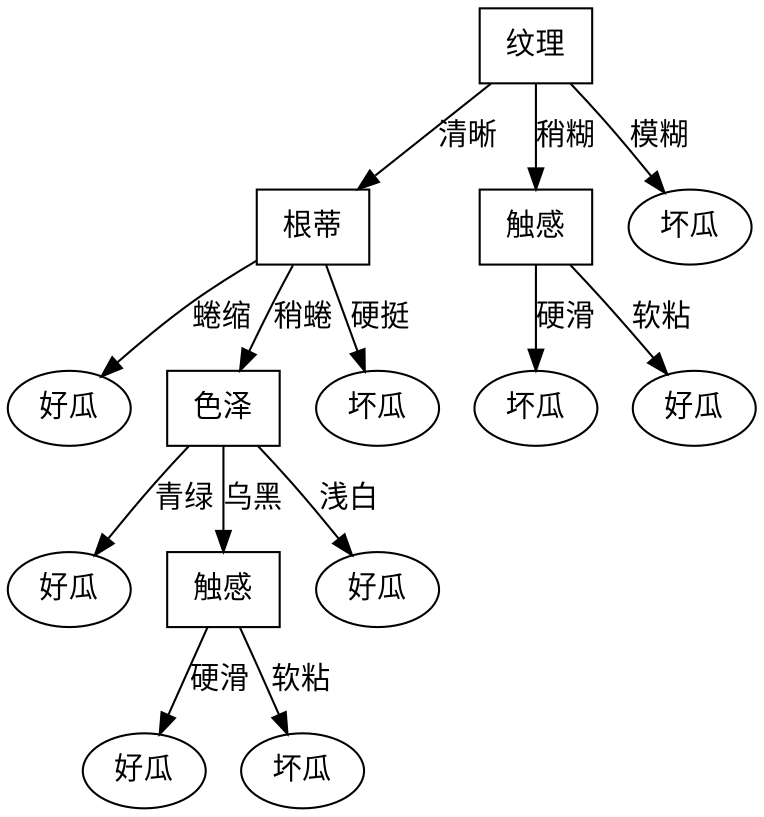 // info_gain
digraph {
	0 [label="纹理" fontname=SimSun shape=box]
	1 [label="根蒂" fontname=SimSun shape=box]
		0 -> 1 [label="清晰" fontname=STKaiti]
	2 [label="好瓜" fontname=SimSun]
		1 -> 2 [label="蜷缩" fontname=STKaiti]
	3 [label="色泽" fontname=SimSun shape=box]
		1 -> 3 [label="稍蜷" fontname=STKaiti]
	4 [label="好瓜" fontname=SimSun]
		3 -> 4 [label="青绿" fontname=STKaiti]
	5 [label="触感" fontname=SimSun shape=box]
		3 -> 5 [label="乌黑" fontname=STKaiti]
	6 [label="好瓜" fontname=SimSun]
		5 -> 6 [label="硬滑" fontname=STKaiti]
	7 [label="坏瓜" fontname=SimSun]
		5 -> 7 [label="软粘" fontname=STKaiti]
	8 [label="好瓜" fontname=SimSun]
		3 -> 8 [label="浅白" fontname=STKaiti]
	9 [label="坏瓜" fontname=SimSun]
		1 -> 9 [label="硬挺" fontname=STKaiti]
	10 [label="触感" fontname=SimSun shape=box]
		0 -> 10 [label="稍糊" fontname=STKaiti]
	11 [label="坏瓜" fontname=SimSun]
		10 -> 11 [label="硬滑" fontname=STKaiti]
	12 [label="好瓜" fontname=SimSun]
		10 -> 12 [label="软粘" fontname=STKaiti]
	13 [label="坏瓜" fontname=SimSun]
		0 -> 13 [label="模糊" fontname=STKaiti]
}
